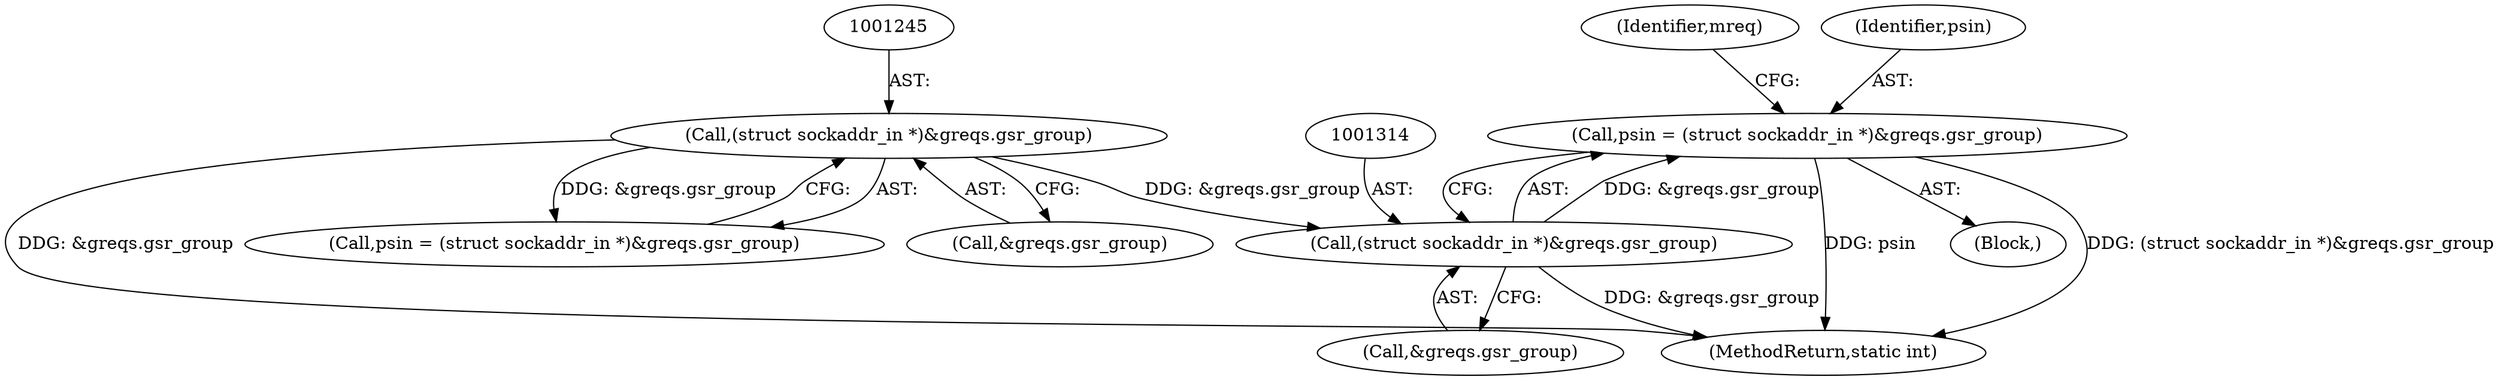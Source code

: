 digraph "0_linux_f6d8bd051c391c1c0458a30b2a7abcd939329259_26@pointer" {
"1001311" [label="(Call,psin = (struct sockaddr_in *)&greqs.gsr_group)"];
"1001313" [label="(Call,(struct sockaddr_in *)&greqs.gsr_group)"];
"1001244" [label="(Call,(struct sockaddr_in *)&greqs.gsr_group)"];
"1001312" [label="(Identifier,psin)"];
"1001309" [label="(Block,)"];
"1001246" [label="(Call,&greqs.gsr_group)"];
"1001315" [label="(Call,&greqs.gsr_group)"];
"1001311" [label="(Call,psin = (struct sockaddr_in *)&greqs.gsr_group)"];
"1001321" [label="(Identifier,mreq)"];
"1001313" [label="(Call,(struct sockaddr_in *)&greqs.gsr_group)"];
"1001732" [label="(MethodReturn,static int)"];
"1001244" [label="(Call,(struct sockaddr_in *)&greqs.gsr_group)"];
"1001242" [label="(Call,psin = (struct sockaddr_in *)&greqs.gsr_group)"];
"1001311" -> "1001309"  [label="AST: "];
"1001311" -> "1001313"  [label="CFG: "];
"1001312" -> "1001311"  [label="AST: "];
"1001313" -> "1001311"  [label="AST: "];
"1001321" -> "1001311"  [label="CFG: "];
"1001311" -> "1001732"  [label="DDG: psin"];
"1001311" -> "1001732"  [label="DDG: (struct sockaddr_in *)&greqs.gsr_group"];
"1001313" -> "1001311"  [label="DDG: &greqs.gsr_group"];
"1001313" -> "1001315"  [label="CFG: "];
"1001314" -> "1001313"  [label="AST: "];
"1001315" -> "1001313"  [label="AST: "];
"1001313" -> "1001732"  [label="DDG: &greqs.gsr_group"];
"1001244" -> "1001313"  [label="DDG: &greqs.gsr_group"];
"1001244" -> "1001242"  [label="AST: "];
"1001244" -> "1001246"  [label="CFG: "];
"1001245" -> "1001244"  [label="AST: "];
"1001246" -> "1001244"  [label="AST: "];
"1001242" -> "1001244"  [label="CFG: "];
"1001244" -> "1001732"  [label="DDG: &greqs.gsr_group"];
"1001244" -> "1001242"  [label="DDG: &greqs.gsr_group"];
}
